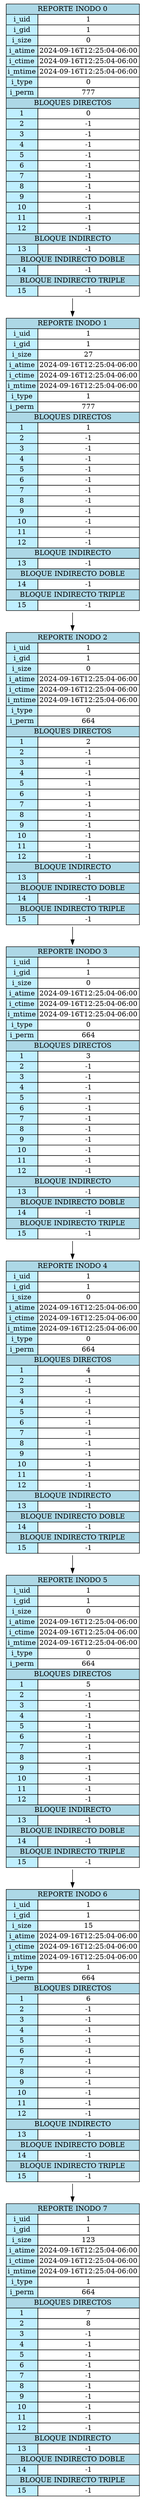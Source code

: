 digraph G {
        node [shape=plaintext]
    inode0 [label=<
            <table border="0" cellborder="1" cellspacing="0">
                <tr><td colspan="2" bgcolor = "lightblue"> REPORTE INODO 0 </td></tr>
                <tr><td bgcolor = "lightblue1">i_uid</td><td>1</td></tr>
                <tr><td bgcolor = "lightblue1">i_gid</td><td>1</td></tr>
                <tr><td bgcolor = "lightblue1">i_size</td><td>0</td></tr>
                <tr><td bgcolor = "lightblue1">i_atime</td><td>2024-09-16T12:25:04-06:00</td></tr>
                <tr><td bgcolor = "lightblue1">i_ctime</td><td>2024-09-16T12:25:04-06:00</td></tr>
                <tr><td bgcolor = "lightblue1">i_mtime</td><td>2024-09-16T12:25:04-06:00</td></tr>
                <tr><td bgcolor = "lightblue1">i_type</td><td>0</td></tr>
                <tr><td bgcolor = "lightblue1">i_perm</td><td>777</td></tr>
                <tr><td colspan="2" bgcolor = "lightblue">BLOQUES DIRECTOS</td></tr>
            <tr><td bgcolor = "lightblue1">1</td><td>0</td></tr><tr><td bgcolor = "lightblue1">2</td><td>-1</td></tr><tr><td bgcolor = "lightblue1">3</td><td>-1</td></tr><tr><td bgcolor = "lightblue1">4</td><td>-1</td></tr><tr><td bgcolor = "lightblue1">5</td><td>-1</td></tr><tr><td bgcolor = "lightblue1">6</td><td>-1</td></tr><tr><td bgcolor = "lightblue1">7</td><td>-1</td></tr><tr><td bgcolor = "lightblue1">8</td><td>-1</td></tr><tr><td bgcolor = "lightblue1">9</td><td>-1</td></tr><tr><td bgcolor = "lightblue1">10</td><td>-1</td></tr><tr><td bgcolor = "lightblue1">11</td><td>-1</td></tr><tr><td bgcolor = "lightblue1">12</td><td>-1</td></tr>
                <tr><td colspan="2" bgcolor = "lightblue">BLOQUE INDIRECTO</td></tr>
                <tr><td bgcolor = "lightblue1">13</td><td>-1</td></tr>
                <tr><td colspan="2" bgcolor = "lightblue">BLOQUE INDIRECTO DOBLE</td></tr>
                <tr><td bgcolor = "lightblue1">14</td><td>-1</td></tr>
                <tr><td colspan="2" bgcolor = "lightblue">BLOQUE INDIRECTO TRIPLE</td></tr>
                <tr><td bgcolor = "lightblue1">15</td><td>-1</td></tr>
            </table>>];
        inode0 -> inode1;
inode1 [label=<
            <table border="0" cellborder="1" cellspacing="0">
                <tr><td colspan="2" bgcolor = "lightblue"> REPORTE INODO 1 </td></tr>
                <tr><td bgcolor = "lightblue1">i_uid</td><td>1</td></tr>
                <tr><td bgcolor = "lightblue1">i_gid</td><td>1</td></tr>
                <tr><td bgcolor = "lightblue1">i_size</td><td>27</td></tr>
                <tr><td bgcolor = "lightblue1">i_atime</td><td>2024-09-16T12:25:04-06:00</td></tr>
                <tr><td bgcolor = "lightblue1">i_ctime</td><td>2024-09-16T12:25:04-06:00</td></tr>
                <tr><td bgcolor = "lightblue1">i_mtime</td><td>2024-09-16T12:25:04-06:00</td></tr>
                <tr><td bgcolor = "lightblue1">i_type</td><td>1</td></tr>
                <tr><td bgcolor = "lightblue1">i_perm</td><td>777</td></tr>
                <tr><td colspan="2" bgcolor = "lightblue">BLOQUES DIRECTOS</td></tr>
            <tr><td bgcolor = "lightblue1">1</td><td>1</td></tr><tr><td bgcolor = "lightblue1">2</td><td>-1</td></tr><tr><td bgcolor = "lightblue1">3</td><td>-1</td></tr><tr><td bgcolor = "lightblue1">4</td><td>-1</td></tr><tr><td bgcolor = "lightblue1">5</td><td>-1</td></tr><tr><td bgcolor = "lightblue1">6</td><td>-1</td></tr><tr><td bgcolor = "lightblue1">7</td><td>-1</td></tr><tr><td bgcolor = "lightblue1">8</td><td>-1</td></tr><tr><td bgcolor = "lightblue1">9</td><td>-1</td></tr><tr><td bgcolor = "lightblue1">10</td><td>-1</td></tr><tr><td bgcolor = "lightblue1">11</td><td>-1</td></tr><tr><td bgcolor = "lightblue1">12</td><td>-1</td></tr>
                <tr><td colspan="2" bgcolor = "lightblue">BLOQUE INDIRECTO</td></tr>
                <tr><td bgcolor = "lightblue1">13</td><td>-1</td></tr>
                <tr><td colspan="2" bgcolor = "lightblue">BLOQUE INDIRECTO DOBLE</td></tr>
                <tr><td bgcolor = "lightblue1">14</td><td>-1</td></tr>
                <tr><td colspan="2" bgcolor = "lightblue">BLOQUE INDIRECTO TRIPLE</td></tr>
                <tr><td bgcolor = "lightblue1">15</td><td>-1</td></tr>
            </table>>];
        inode1 -> inode2;
inode2 [label=<
            <table border="0" cellborder="1" cellspacing="0">
                <tr><td colspan="2" bgcolor = "lightblue"> REPORTE INODO 2 </td></tr>
                <tr><td bgcolor = "lightblue1">i_uid</td><td>1</td></tr>
                <tr><td bgcolor = "lightblue1">i_gid</td><td>1</td></tr>
                <tr><td bgcolor = "lightblue1">i_size</td><td>0</td></tr>
                <tr><td bgcolor = "lightblue1">i_atime</td><td>2024-09-16T12:25:04-06:00</td></tr>
                <tr><td bgcolor = "lightblue1">i_ctime</td><td>2024-09-16T12:25:04-06:00</td></tr>
                <tr><td bgcolor = "lightblue1">i_mtime</td><td>2024-09-16T12:25:04-06:00</td></tr>
                <tr><td bgcolor = "lightblue1">i_type</td><td>0</td></tr>
                <tr><td bgcolor = "lightblue1">i_perm</td><td>664</td></tr>
                <tr><td colspan="2" bgcolor = "lightblue">BLOQUES DIRECTOS</td></tr>
            <tr><td bgcolor = "lightblue1">1</td><td>2</td></tr><tr><td bgcolor = "lightblue1">2</td><td>-1</td></tr><tr><td bgcolor = "lightblue1">3</td><td>-1</td></tr><tr><td bgcolor = "lightblue1">4</td><td>-1</td></tr><tr><td bgcolor = "lightblue1">5</td><td>-1</td></tr><tr><td bgcolor = "lightblue1">6</td><td>-1</td></tr><tr><td bgcolor = "lightblue1">7</td><td>-1</td></tr><tr><td bgcolor = "lightblue1">8</td><td>-1</td></tr><tr><td bgcolor = "lightblue1">9</td><td>-1</td></tr><tr><td bgcolor = "lightblue1">10</td><td>-1</td></tr><tr><td bgcolor = "lightblue1">11</td><td>-1</td></tr><tr><td bgcolor = "lightblue1">12</td><td>-1</td></tr>
                <tr><td colspan="2" bgcolor = "lightblue">BLOQUE INDIRECTO</td></tr>
                <tr><td bgcolor = "lightblue1">13</td><td>-1</td></tr>
                <tr><td colspan="2" bgcolor = "lightblue">BLOQUE INDIRECTO DOBLE</td></tr>
                <tr><td bgcolor = "lightblue1">14</td><td>-1</td></tr>
                <tr><td colspan="2" bgcolor = "lightblue">BLOQUE INDIRECTO TRIPLE</td></tr>
                <tr><td bgcolor = "lightblue1">15</td><td>-1</td></tr>
            </table>>];
        inode2 -> inode3;
inode3 [label=<
            <table border="0" cellborder="1" cellspacing="0">
                <tr><td colspan="2" bgcolor = "lightblue"> REPORTE INODO 3 </td></tr>
                <tr><td bgcolor = "lightblue1">i_uid</td><td>1</td></tr>
                <tr><td bgcolor = "lightblue1">i_gid</td><td>1</td></tr>
                <tr><td bgcolor = "lightblue1">i_size</td><td>0</td></tr>
                <tr><td bgcolor = "lightblue1">i_atime</td><td>2024-09-16T12:25:04-06:00</td></tr>
                <tr><td bgcolor = "lightblue1">i_ctime</td><td>2024-09-16T12:25:04-06:00</td></tr>
                <tr><td bgcolor = "lightblue1">i_mtime</td><td>2024-09-16T12:25:04-06:00</td></tr>
                <tr><td bgcolor = "lightblue1">i_type</td><td>0</td></tr>
                <tr><td bgcolor = "lightblue1">i_perm</td><td>664</td></tr>
                <tr><td colspan="2" bgcolor = "lightblue">BLOQUES DIRECTOS</td></tr>
            <tr><td bgcolor = "lightblue1">1</td><td>3</td></tr><tr><td bgcolor = "lightblue1">2</td><td>-1</td></tr><tr><td bgcolor = "lightblue1">3</td><td>-1</td></tr><tr><td bgcolor = "lightblue1">4</td><td>-1</td></tr><tr><td bgcolor = "lightblue1">5</td><td>-1</td></tr><tr><td bgcolor = "lightblue1">6</td><td>-1</td></tr><tr><td bgcolor = "lightblue1">7</td><td>-1</td></tr><tr><td bgcolor = "lightblue1">8</td><td>-1</td></tr><tr><td bgcolor = "lightblue1">9</td><td>-1</td></tr><tr><td bgcolor = "lightblue1">10</td><td>-1</td></tr><tr><td bgcolor = "lightblue1">11</td><td>-1</td></tr><tr><td bgcolor = "lightblue1">12</td><td>-1</td></tr>
                <tr><td colspan="2" bgcolor = "lightblue">BLOQUE INDIRECTO</td></tr>
                <tr><td bgcolor = "lightblue1">13</td><td>-1</td></tr>
                <tr><td colspan="2" bgcolor = "lightblue">BLOQUE INDIRECTO DOBLE</td></tr>
                <tr><td bgcolor = "lightblue1">14</td><td>-1</td></tr>
                <tr><td colspan="2" bgcolor = "lightblue">BLOQUE INDIRECTO TRIPLE</td></tr>
                <tr><td bgcolor = "lightblue1">15</td><td>-1</td></tr>
            </table>>];
        inode3 -> inode4;
inode4 [label=<
            <table border="0" cellborder="1" cellspacing="0">
                <tr><td colspan="2" bgcolor = "lightblue"> REPORTE INODO 4 </td></tr>
                <tr><td bgcolor = "lightblue1">i_uid</td><td>1</td></tr>
                <tr><td bgcolor = "lightblue1">i_gid</td><td>1</td></tr>
                <tr><td bgcolor = "lightblue1">i_size</td><td>0</td></tr>
                <tr><td bgcolor = "lightblue1">i_atime</td><td>2024-09-16T12:25:04-06:00</td></tr>
                <tr><td bgcolor = "lightblue1">i_ctime</td><td>2024-09-16T12:25:04-06:00</td></tr>
                <tr><td bgcolor = "lightblue1">i_mtime</td><td>2024-09-16T12:25:04-06:00</td></tr>
                <tr><td bgcolor = "lightblue1">i_type</td><td>0</td></tr>
                <tr><td bgcolor = "lightblue1">i_perm</td><td>664</td></tr>
                <tr><td colspan="2" bgcolor = "lightblue">BLOQUES DIRECTOS</td></tr>
            <tr><td bgcolor = "lightblue1">1</td><td>4</td></tr><tr><td bgcolor = "lightblue1">2</td><td>-1</td></tr><tr><td bgcolor = "lightblue1">3</td><td>-1</td></tr><tr><td bgcolor = "lightblue1">4</td><td>-1</td></tr><tr><td bgcolor = "lightblue1">5</td><td>-1</td></tr><tr><td bgcolor = "lightblue1">6</td><td>-1</td></tr><tr><td bgcolor = "lightblue1">7</td><td>-1</td></tr><tr><td bgcolor = "lightblue1">8</td><td>-1</td></tr><tr><td bgcolor = "lightblue1">9</td><td>-1</td></tr><tr><td bgcolor = "lightblue1">10</td><td>-1</td></tr><tr><td bgcolor = "lightblue1">11</td><td>-1</td></tr><tr><td bgcolor = "lightblue1">12</td><td>-1</td></tr>
                <tr><td colspan="2" bgcolor = "lightblue">BLOQUE INDIRECTO</td></tr>
                <tr><td bgcolor = "lightblue1">13</td><td>-1</td></tr>
                <tr><td colspan="2" bgcolor = "lightblue">BLOQUE INDIRECTO DOBLE</td></tr>
                <tr><td bgcolor = "lightblue1">14</td><td>-1</td></tr>
                <tr><td colspan="2" bgcolor = "lightblue">BLOQUE INDIRECTO TRIPLE</td></tr>
                <tr><td bgcolor = "lightblue1">15</td><td>-1</td></tr>
            </table>>];
        inode4 -> inode5;
inode5 [label=<
            <table border="0" cellborder="1" cellspacing="0">
                <tr><td colspan="2" bgcolor = "lightblue"> REPORTE INODO 5 </td></tr>
                <tr><td bgcolor = "lightblue1">i_uid</td><td>1</td></tr>
                <tr><td bgcolor = "lightblue1">i_gid</td><td>1</td></tr>
                <tr><td bgcolor = "lightblue1">i_size</td><td>0</td></tr>
                <tr><td bgcolor = "lightblue1">i_atime</td><td>2024-09-16T12:25:04-06:00</td></tr>
                <tr><td bgcolor = "lightblue1">i_ctime</td><td>2024-09-16T12:25:04-06:00</td></tr>
                <tr><td bgcolor = "lightblue1">i_mtime</td><td>2024-09-16T12:25:04-06:00</td></tr>
                <tr><td bgcolor = "lightblue1">i_type</td><td>0</td></tr>
                <tr><td bgcolor = "lightblue1">i_perm</td><td>664</td></tr>
                <tr><td colspan="2" bgcolor = "lightblue">BLOQUES DIRECTOS</td></tr>
            <tr><td bgcolor = "lightblue1">1</td><td>5</td></tr><tr><td bgcolor = "lightblue1">2</td><td>-1</td></tr><tr><td bgcolor = "lightblue1">3</td><td>-1</td></tr><tr><td bgcolor = "lightblue1">4</td><td>-1</td></tr><tr><td bgcolor = "lightblue1">5</td><td>-1</td></tr><tr><td bgcolor = "lightblue1">6</td><td>-1</td></tr><tr><td bgcolor = "lightblue1">7</td><td>-1</td></tr><tr><td bgcolor = "lightblue1">8</td><td>-1</td></tr><tr><td bgcolor = "lightblue1">9</td><td>-1</td></tr><tr><td bgcolor = "lightblue1">10</td><td>-1</td></tr><tr><td bgcolor = "lightblue1">11</td><td>-1</td></tr><tr><td bgcolor = "lightblue1">12</td><td>-1</td></tr>
                <tr><td colspan="2" bgcolor = "lightblue">BLOQUE INDIRECTO</td></tr>
                <tr><td bgcolor = "lightblue1">13</td><td>-1</td></tr>
                <tr><td colspan="2" bgcolor = "lightblue">BLOQUE INDIRECTO DOBLE</td></tr>
                <tr><td bgcolor = "lightblue1">14</td><td>-1</td></tr>
                <tr><td colspan="2" bgcolor = "lightblue">BLOQUE INDIRECTO TRIPLE</td></tr>
                <tr><td bgcolor = "lightblue1">15</td><td>-1</td></tr>
            </table>>];
        inode5 -> inode6;
inode6 [label=<
            <table border="0" cellborder="1" cellspacing="0">
                <tr><td colspan="2" bgcolor = "lightblue"> REPORTE INODO 6 </td></tr>
                <tr><td bgcolor = "lightblue1">i_uid</td><td>1</td></tr>
                <tr><td bgcolor = "lightblue1">i_gid</td><td>1</td></tr>
                <tr><td bgcolor = "lightblue1">i_size</td><td>15</td></tr>
                <tr><td bgcolor = "lightblue1">i_atime</td><td>2024-09-16T12:25:04-06:00</td></tr>
                <tr><td bgcolor = "lightblue1">i_ctime</td><td>2024-09-16T12:25:04-06:00</td></tr>
                <tr><td bgcolor = "lightblue1">i_mtime</td><td>2024-09-16T12:25:04-06:00</td></tr>
                <tr><td bgcolor = "lightblue1">i_type</td><td>1</td></tr>
                <tr><td bgcolor = "lightblue1">i_perm</td><td>664</td></tr>
                <tr><td colspan="2" bgcolor = "lightblue">BLOQUES DIRECTOS</td></tr>
            <tr><td bgcolor = "lightblue1">1</td><td>6</td></tr><tr><td bgcolor = "lightblue1">2</td><td>-1</td></tr><tr><td bgcolor = "lightblue1">3</td><td>-1</td></tr><tr><td bgcolor = "lightblue1">4</td><td>-1</td></tr><tr><td bgcolor = "lightblue1">5</td><td>-1</td></tr><tr><td bgcolor = "lightblue1">6</td><td>-1</td></tr><tr><td bgcolor = "lightblue1">7</td><td>-1</td></tr><tr><td bgcolor = "lightblue1">8</td><td>-1</td></tr><tr><td bgcolor = "lightblue1">9</td><td>-1</td></tr><tr><td bgcolor = "lightblue1">10</td><td>-1</td></tr><tr><td bgcolor = "lightblue1">11</td><td>-1</td></tr><tr><td bgcolor = "lightblue1">12</td><td>-1</td></tr>
                <tr><td colspan="2" bgcolor = "lightblue">BLOQUE INDIRECTO</td></tr>
                <tr><td bgcolor = "lightblue1">13</td><td>-1</td></tr>
                <tr><td colspan="2" bgcolor = "lightblue">BLOQUE INDIRECTO DOBLE</td></tr>
                <tr><td bgcolor = "lightblue1">14</td><td>-1</td></tr>
                <tr><td colspan="2" bgcolor = "lightblue">BLOQUE INDIRECTO TRIPLE</td></tr>
                <tr><td bgcolor = "lightblue1">15</td><td>-1</td></tr>
            </table>>];
        inode6 -> inode7;
inode7 [label=<
            <table border="0" cellborder="1" cellspacing="0">
                <tr><td colspan="2" bgcolor = "lightblue"> REPORTE INODO 7 </td></tr>
                <tr><td bgcolor = "lightblue1">i_uid</td><td>1</td></tr>
                <tr><td bgcolor = "lightblue1">i_gid</td><td>1</td></tr>
                <tr><td bgcolor = "lightblue1">i_size</td><td>123</td></tr>
                <tr><td bgcolor = "lightblue1">i_atime</td><td>2024-09-16T12:25:04-06:00</td></tr>
                <tr><td bgcolor = "lightblue1">i_ctime</td><td>2024-09-16T12:25:04-06:00</td></tr>
                <tr><td bgcolor = "lightblue1">i_mtime</td><td>2024-09-16T12:25:04-06:00</td></tr>
                <tr><td bgcolor = "lightblue1">i_type</td><td>1</td></tr>
                <tr><td bgcolor = "lightblue1">i_perm</td><td>664</td></tr>
                <tr><td colspan="2" bgcolor = "lightblue">BLOQUES DIRECTOS</td></tr>
            <tr><td bgcolor = "lightblue1">1</td><td>7</td></tr><tr><td bgcolor = "lightblue1">2</td><td>8</td></tr><tr><td bgcolor = "lightblue1">3</td><td>-1</td></tr><tr><td bgcolor = "lightblue1">4</td><td>-1</td></tr><tr><td bgcolor = "lightblue1">5</td><td>-1</td></tr><tr><td bgcolor = "lightblue1">6</td><td>-1</td></tr><tr><td bgcolor = "lightblue1">7</td><td>-1</td></tr><tr><td bgcolor = "lightblue1">8</td><td>-1</td></tr><tr><td bgcolor = "lightblue1">9</td><td>-1</td></tr><tr><td bgcolor = "lightblue1">10</td><td>-1</td></tr><tr><td bgcolor = "lightblue1">11</td><td>-1</td></tr><tr><td bgcolor = "lightblue1">12</td><td>-1</td></tr>
                <tr><td colspan="2" bgcolor = "lightblue">BLOQUE INDIRECTO</td></tr>
                <tr><td bgcolor = "lightblue1">13</td><td>-1</td></tr>
                <tr><td colspan="2" bgcolor = "lightblue">BLOQUE INDIRECTO DOBLE</td></tr>
                <tr><td bgcolor = "lightblue1">14</td><td>-1</td></tr>
                <tr><td colspan="2" bgcolor = "lightblue">BLOQUE INDIRECTO TRIPLE</td></tr>
                <tr><td bgcolor = "lightblue1">15</td><td>-1</td></tr>
            </table>>];
        }